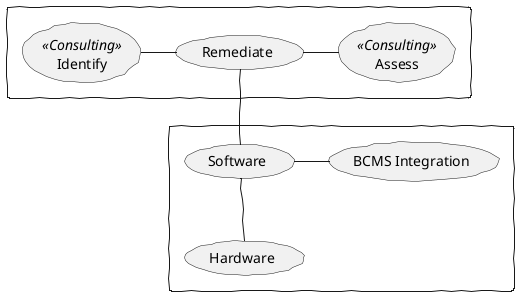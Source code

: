 @startuml
skinparam handwritten true

rectangle {
    (Identify) as (Identify) << Consulting >>
    (Assess) as (Assess) << Consulting >>
    (Identify) - (Remediate)
    (Remediate) - (Assess)
}

rectangle {
    (Remediate) -d- (Software)
    (Software) - (BCMS Integration)
    (Software) -d- (Hardware)
}

@enduml